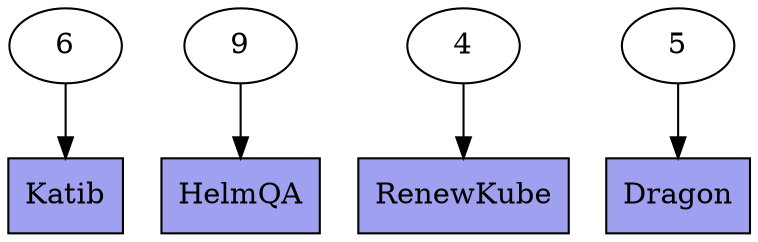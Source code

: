digraph sldgraph {
overlap=false;
_S25732 -> _S69451;
_S55087 -> _S49213;
_S53787 -> _S70528;
_S56900 -> _S23073;
_S25732 [label="6"];
_S53787 [label="4"];
_S69451 [label="Katib",shape=box,style=filled,fillcolor="#a0a0f0"];
_S55087 [label="9"];
_S56900 [label="5"];
_S49213 [label="HelmQA",shape=box,style=filled,fillcolor="#a0a0f0"];
_S23073 [label="Dragon",shape=box,style=filled,fillcolor="#a0a0f0"];
_S70528 [label="RenewKube",shape=box,style=filled,fillcolor="#a0a0f0"];
}
